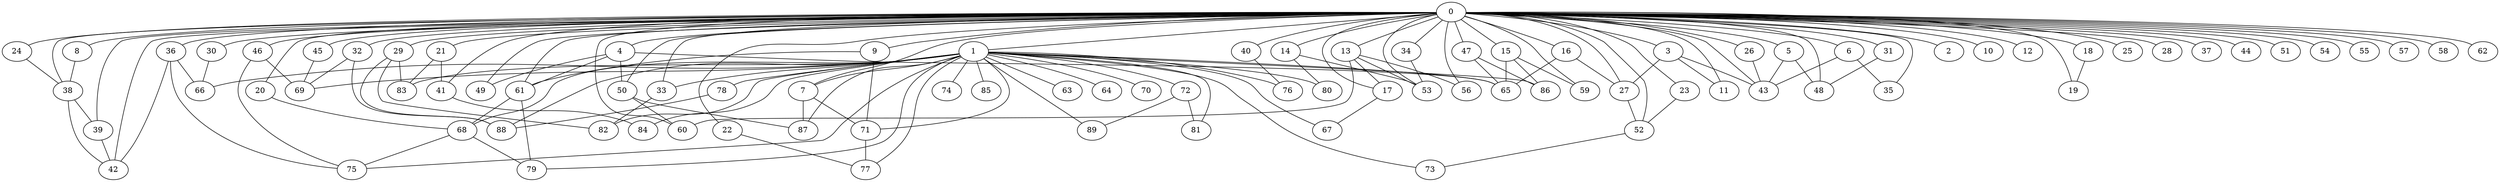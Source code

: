 
graph graphname {
    0 -- 1
0 -- 2
0 -- 3
0 -- 4
0 -- 5
0 -- 6
0 -- 7
0 -- 8
0 -- 9
0 -- 10
0 -- 11
0 -- 12
0 -- 13
0 -- 14
0 -- 15
0 -- 16
0 -- 17
0 -- 18
0 -- 19
0 -- 20
0 -- 21
0 -- 22
0 -- 23
0 -- 24
0 -- 25
0 -- 26
0 -- 27
0 -- 28
0 -- 29
0 -- 30
0 -- 31
0 -- 32
0 -- 33
0 -- 34
0 -- 35
0 -- 36
0 -- 37
0 -- 38
0 -- 39
0 -- 40
0 -- 41
0 -- 42
0 -- 43
0 -- 44
0 -- 45
0 -- 46
0 -- 47
0 -- 48
0 -- 49
0 -- 50
0 -- 51
0 -- 52
0 -- 53
0 -- 54
0 -- 55
0 -- 56
0 -- 57
0 -- 58
0 -- 59
0 -- 60
0 -- 61
0 -- 62
1 -- 63
1 -- 64
1 -- 65
1 -- 66
1 -- 67
1 -- 68
1 -- 69
1 -- 70
1 -- 71
1 -- 72
1 -- 73
1 -- 74
1 -- 75
1 -- 76
1 -- 77
1 -- 78
1 -- 79
1 -- 80
1 -- 81
1 -- 82
1 -- 83
1 -- 84
1 -- 85
1 -- 86
1 -- 87
1 -- 88
1 -- 89
1 -- 33
1 -- 7
3 -- 11
3 -- 27
3 -- 43
4 -- 49
4 -- 61
4 -- 50
4 -- 65
5 -- 43
5 -- 48
6 -- 35
6 -- 43
7 -- 71
7 -- 87
8 -- 38
9 -- 61
9 -- 71
13 -- 17
13 -- 60
13 -- 53
13 -- 56
14 -- 80
14 -- 53
15 -- 86
15 -- 65
15 -- 59
16 -- 65
16 -- 27
17 -- 67
18 -- 19
20 -- 68
21 -- 41
21 -- 83
22 -- 77
23 -- 52
24 -- 38
26 -- 43
27 -- 52
29 -- 88
29 -- 83
29 -- 82
30 -- 66
31 -- 48
32 -- 88
32 -- 69
33 -- 82
34 -- 53
36 -- 42
36 -- 66
36 -- 75
38 -- 42
38 -- 39
39 -- 42
40 -- 76
41 -- 84
45 -- 69
46 -- 69
46 -- 75
47 -- 86
47 -- 65
50 -- 87
50 -- 60
52 -- 73
61 -- 79
61 -- 68
68 -- 75
68 -- 79
71 -- 77
72 -- 89
72 -- 81
78 -- 88

}
